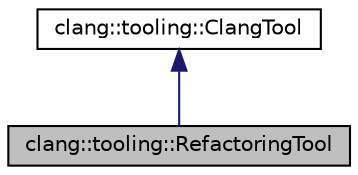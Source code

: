 digraph "clang::tooling::RefactoringTool"
{
 // LATEX_PDF_SIZE
  bgcolor="transparent";
  edge [fontname="Helvetica",fontsize="10",labelfontname="Helvetica",labelfontsize="10"];
  node [fontname="Helvetica",fontsize="10",shape=record];
  Node1 [label="clang::tooling::RefactoringTool",height=0.2,width=0.4,color="black", fillcolor="grey75", style="filled", fontcolor="black",tooltip="A tool to run refactorings."];
  Node2 -> Node1 [dir="back",color="midnightblue",fontsize="10",style="solid",fontname="Helvetica"];
  Node2 [label="clang::tooling::ClangTool",height=0.2,width=0.4,color="black",URL="$classclang_1_1tooling_1_1ClangTool.html",tooltip="Utility to run a FrontendAction over a set of files."];
}
